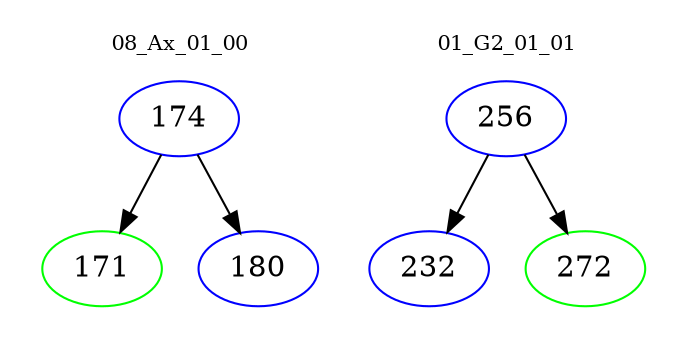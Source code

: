 digraph{
subgraph cluster_0 {
color = white
label = "08_Ax_01_00";
fontsize=10;
T0_174 [label="174", color="blue"]
T0_174 -> T0_171 [color="black"]
T0_171 [label="171", color="green"]
T0_174 -> T0_180 [color="black"]
T0_180 [label="180", color="blue"]
}
subgraph cluster_1 {
color = white
label = "01_G2_01_01";
fontsize=10;
T1_256 [label="256", color="blue"]
T1_256 -> T1_232 [color="black"]
T1_232 [label="232", color="blue"]
T1_256 -> T1_272 [color="black"]
T1_272 [label="272", color="green"]
}
}
